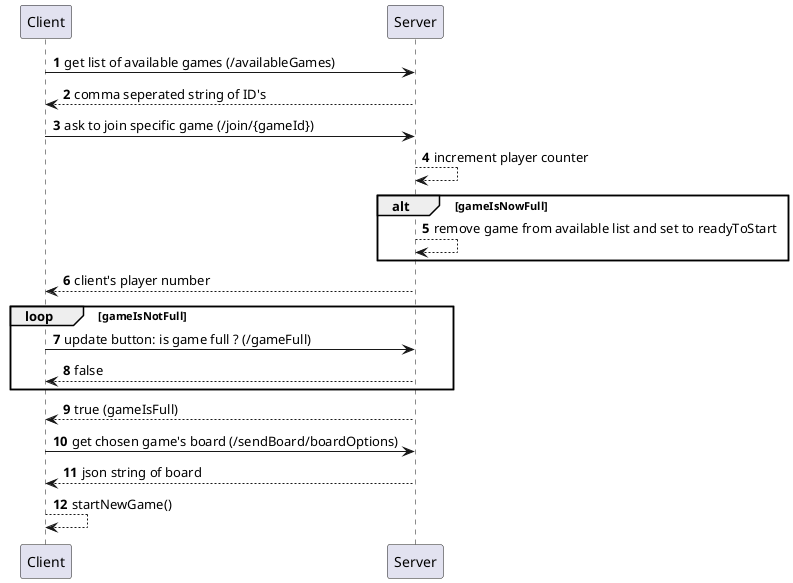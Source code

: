 @startuml
'https://plantuml.com/sequence-diagram

autonumber

Client -> Server: get list of available games (/availableGames)
Server --> Client: comma seperated string of ID's
Client -> Server: ask to join specific game (/join/{gameId})
Server --> Server: increment player counter
alt gameIsNowFull
Server--> Server: remove game from available list and set to readyToStart
end else
Server --> Client: client's player number

loop gameIsNotFull
Client -> Server: update button: is game full ? (/gameFull)
Server-->Client: false
end loop
Server--> Client: true (gameIsFull)
Client-> Server: get chosen game's board (/sendBoard/boardOptions)
Server-->Client: json string of board
Client-->Client: startNewGame()




@enduml
